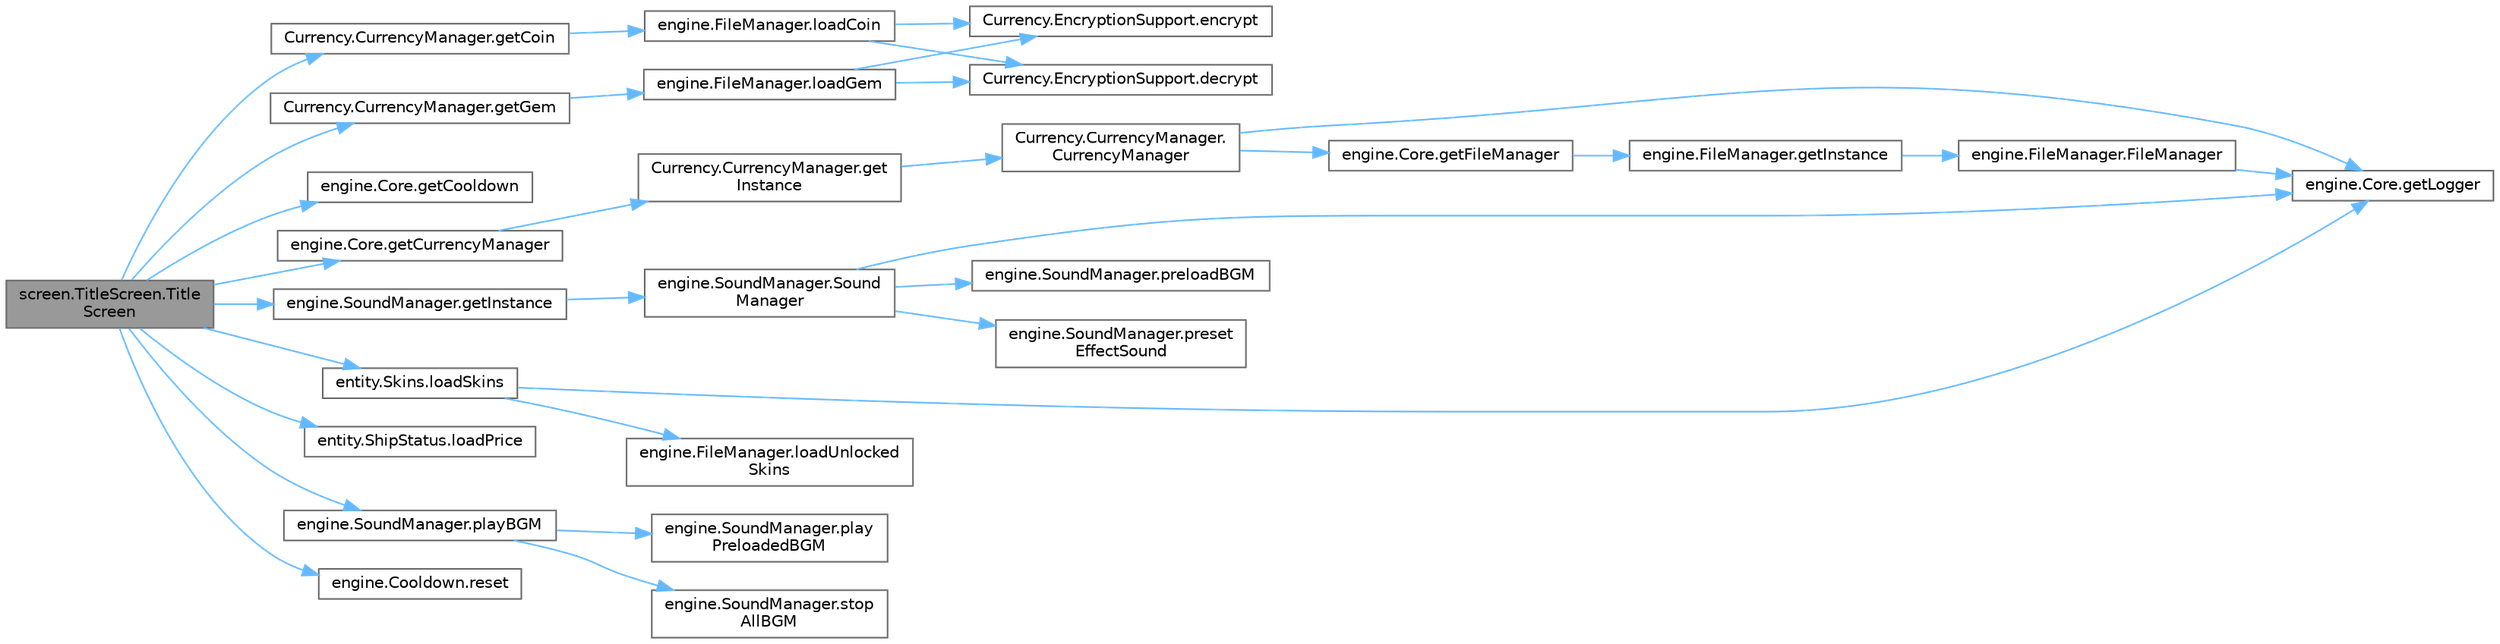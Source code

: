digraph "screen.TitleScreen.TitleScreen"
{
 // LATEX_PDF_SIZE
  bgcolor="transparent";
  edge [fontname=Helvetica,fontsize=10,labelfontname=Helvetica,labelfontsize=10];
  node [fontname=Helvetica,fontsize=10,shape=box,height=0.2,width=0.4];
  rankdir="LR";
  Node1 [id="Node000001",label="screen.TitleScreen.Title\lScreen",height=0.2,width=0.4,color="gray40", fillcolor="grey60", style="filled", fontcolor="black",tooltip="Constructor, establishes the properties of the screen."];
  Node1 -> Node2 [id="edge1_Node000001_Node000002",color="steelblue1",style="solid",tooltip=" "];
  Node2 [id="Node000002",label="Currency.CurrencyManager.getCoin",height=0.2,width=0.4,color="grey40", fillcolor="white", style="filled",URL="$class_currency_1_1_currency_manager.html#ad75a02b614082f8fdef5d7c048ad9d0f",tooltip=" "];
  Node2 -> Node3 [id="edge2_Node000002_Node000003",color="steelblue1",style="solid",tooltip=" "];
  Node3 [id="Node000003",label="engine.FileManager.loadCoin",height=0.2,width=0.4,color="grey40", fillcolor="white", style="filled",URL="$classengine_1_1_file_manager.html#a389ab7fb9ebb7b483d0992a3e845b652",tooltip="Loads user coin from file, and returns current coin."];
  Node3 -> Node4 [id="edge3_Node000003_Node000004",color="steelblue1",style="solid",tooltip=" "];
  Node4 [id="Node000004",label="Currency.EncryptionSupport.decrypt",height=0.2,width=0.4,color="grey40", fillcolor="white", style="filled",URL="$class_currency_1_1_encryption_support.html#aace733246300350ac93d39bf3d251434",tooltip="Performs decryption for a given input."];
  Node3 -> Node5 [id="edge4_Node000003_Node000005",color="steelblue1",style="solid",tooltip=" "];
  Node5 [id="Node000005",label="Currency.EncryptionSupport.encrypt",height=0.2,width=0.4,color="grey40", fillcolor="white", style="filled",URL="$class_currency_1_1_encryption_support.html#ac6690d521e47eaa9de388d6359655779",tooltip="Performs encryption for a given input."];
  Node1 -> Node6 [id="edge5_Node000001_Node000006",color="steelblue1",style="solid",tooltip=" "];
  Node6 [id="Node000006",label="engine.Core.getCooldown",height=0.2,width=0.4,color="grey40", fillcolor="white", style="filled",URL="$classengine_1_1_core.html#a657de8cca4ce42bdd0aab9df62824328",tooltip="Controls creation of new cooldowns."];
  Node1 -> Node7 [id="edge6_Node000001_Node000007",color="steelblue1",style="solid",tooltip=" "];
  Node7 [id="Node000007",label="engine.Core.getCurrencyManager",height=0.2,width=0.4,color="grey40", fillcolor="white", style="filled",URL="$classengine_1_1_core.html#af6af7caff5e9b89c8bf5d801095f726d",tooltip="Controls access to the currency manager."];
  Node7 -> Node8 [id="edge7_Node000007_Node000008",color="steelblue1",style="solid",tooltip=" "];
  Node8 [id="Node000008",label="Currency.CurrencyManager.get\lInstance",height=0.2,width=0.4,color="grey40", fillcolor="white", style="filled",URL="$class_currency_1_1_currency_manager.html#a31c832489fc9cffeeb9a753e3abe3154",tooltip="Returns shared instance of FileManager."];
  Node8 -> Node9 [id="edge8_Node000008_Node000009",color="steelblue1",style="solid",tooltip=" "];
  Node9 [id="Node000009",label="Currency.CurrencyManager.\lCurrencyManager",height=0.2,width=0.4,color="grey40", fillcolor="white", style="filled",URL="$class_currency_1_1_currency_manager.html#a717e788aeda8a1ffde764f7e187b9146",tooltip="private constructor."];
  Node9 -> Node10 [id="edge9_Node000009_Node000010",color="steelblue1",style="solid",tooltip=" "];
  Node10 [id="Node000010",label="engine.Core.getFileManager",height=0.2,width=0.4,color="grey40", fillcolor="white", style="filled",URL="$classengine_1_1_core.html#adb491d93cae178d9f5b8e7d05e2ad8e8",tooltip="Controls access to the file manager."];
  Node10 -> Node11 [id="edge10_Node000010_Node000011",color="steelblue1",style="solid",tooltip=" "];
  Node11 [id="Node000011",label="engine.FileManager.getInstance",height=0.2,width=0.4,color="grey40", fillcolor="white", style="filled",URL="$classengine_1_1_file_manager.html#a7698513523dc07d8c3a5e8f196b77ab0",tooltip="Returns shared instance of FileManager."];
  Node11 -> Node12 [id="edge11_Node000011_Node000012",color="steelblue1",style="solid",tooltip=" "];
  Node12 [id="Node000012",label="engine.FileManager.FileManager",height=0.2,width=0.4,color="grey40", fillcolor="white", style="filled",URL="$classengine_1_1_file_manager.html#afdca4bda43ab44bb37d0f6665f71378a",tooltip="private constructor."];
  Node12 -> Node13 [id="edge12_Node000012_Node000013",color="steelblue1",style="solid",tooltip=" "];
  Node13 [id="Node000013",label="engine.Core.getLogger",height=0.2,width=0.4,color="grey40", fillcolor="white", style="filled",URL="$classengine_1_1_core.html#a89349dea52049be064320358db9412a2",tooltip="Controls access to the logger."];
  Node9 -> Node13 [id="edge13_Node000009_Node000013",color="steelblue1",style="solid",tooltip=" "];
  Node1 -> Node14 [id="edge14_Node000001_Node000014",color="steelblue1",style="solid",tooltip=" "];
  Node14 [id="Node000014",label="Currency.CurrencyManager.getGem",height=0.2,width=0.4,color="grey40", fillcolor="white", style="filled",URL="$class_currency_1_1_currency_manager.html#a6d54c6e9a3450216100977059f13d2be",tooltip=" "];
  Node14 -> Node15 [id="edge15_Node000014_Node000015",color="steelblue1",style="solid",tooltip=" "];
  Node15 [id="Node000015",label="engine.FileManager.loadGem",height=0.2,width=0.4,color="grey40", fillcolor="white", style="filled",URL="$classengine_1_1_file_manager.html#aa1a63106adf5599efd6409ac09ede0f7",tooltip="Loads user gem from file, and returns current gem."];
  Node15 -> Node4 [id="edge16_Node000015_Node000004",color="steelblue1",style="solid",tooltip=" "];
  Node15 -> Node5 [id="edge17_Node000015_Node000005",color="steelblue1",style="solid",tooltip=" "];
  Node1 -> Node16 [id="edge18_Node000001_Node000016",color="steelblue1",style="solid",tooltip=" "];
  Node16 [id="Node000016",label="engine.SoundManager.getInstance",height=0.2,width=0.4,color="grey40", fillcolor="white", style="filled",URL="$classengine_1_1_sound_manager.html#a4e6f0b41bd8568517ad66a9407a77fea",tooltip=" "];
  Node16 -> Node17 [id="edge19_Node000016_Node000017",color="steelblue1",style="solid",tooltip=" "];
  Node17 [id="Node000017",label="engine.SoundManager.Sound\lManager",height=0.2,width=0.4,color="grey40", fillcolor="white", style="filled",URL="$classengine_1_1_sound_manager.html#a18b0e843467737587e1ce3f2d844f4f9",tooltip="Code Description Base: BGM files are stored in res/sound/BGM ES files are stored in res/sound/ES,..."];
  Node17 -> Node13 [id="edge20_Node000017_Node000013",color="steelblue1",style="solid",tooltip=" "];
  Node17 -> Node18 [id="edge21_Node000017_Node000018",color="steelblue1",style="solid",tooltip=" "];
  Node18 [id="Node000018",label="engine.SoundManager.preloadBGM",height=0.2,width=0.4,color="grey40", fillcolor="white", style="filled",URL="$classengine_1_1_sound_manager.html#a6bcd9eaf792c1b87b19a6f6f37f9c4cb",tooltip=" "];
  Node17 -> Node19 [id="edge22_Node000017_Node000019",color="steelblue1",style="solid",tooltip=" "];
  Node19 [id="Node000019",label="engine.SoundManager.preset\lEffectSound",height=0.2,width=0.4,color="grey40", fillcolor="white", style="filled",URL="$classengine_1_1_sound_manager.html#af26c2bfcdc62884f2f9bc521b437905f",tooltip=" "];
  Node1 -> Node20 [id="edge23_Node000001_Node000020",color="steelblue1",style="solid",tooltip=" "];
  Node20 [id="Node000020",label="entity.ShipStatus.loadPrice",height=0.2,width=0.4,color="grey40", fillcolor="white", style="filled",URL="$classentity_1_1_ship_status.html#a82e97149439480a3752520633c9fb797",tooltip=" "];
  Node1 -> Node21 [id="edge24_Node000001_Node000021",color="steelblue1",style="solid",tooltip=" "];
  Node21 [id="Node000021",label="entity.Skins.loadSkins",height=0.2,width=0.4,color="grey40", fillcolor="white", style="filled",URL="$classentity_1_1_skins.html#a4d74e51d92bacab922ba33e3e72aa195",tooltip=" "];
  Node21 -> Node13 [id="edge25_Node000021_Node000013",color="steelblue1",style="solid",tooltip=" "];
  Node21 -> Node22 [id="edge26_Node000021_Node000022",color="steelblue1",style="solid",tooltip=" "];
  Node22 [id="Node000022",label="engine.FileManager.loadUnlocked\lSkins",height=0.2,width=0.4,color="grey40", fillcolor="white", style="filled",URL="$classengine_1_1_file_manager.html#a09869aeb0432445951f88eec7eb484dd",tooltip=" "];
  Node1 -> Node23 [id="edge27_Node000001_Node000023",color="steelblue1",style="solid",tooltip=" "];
  Node23 [id="Node000023",label="engine.SoundManager.playBGM",height=0.2,width=0.4,color="grey40", fillcolor="white", style="filled",URL="$classengine_1_1_sound_manager.html#ad2d4e5d9ec370d01a862b02dcfc11d53",tooltip=" "];
  Node23 -> Node24 [id="edge28_Node000023_Node000024",color="steelblue1",style="solid",tooltip=" "];
  Node24 [id="Node000024",label="engine.SoundManager.play\lPreloadedBGM",height=0.2,width=0.4,color="grey40", fillcolor="white", style="filled",URL="$classengine_1_1_sound_manager.html#a135a306e4319833000eb0096fbe39715",tooltip=" "];
  Node23 -> Node25 [id="edge29_Node000023_Node000025",color="steelblue1",style="solid",tooltip=" "];
  Node25 [id="Node000025",label="engine.SoundManager.stop\lAllBGM",height=0.2,width=0.4,color="grey40", fillcolor="white", style="filled",URL="$classengine_1_1_sound_manager.html#a40790e756b1212611ea34236c06adceb",tooltip=" "];
  Node1 -> Node26 [id="edge30_Node000001_Node000026",color="steelblue1",style="solid",tooltip=" "];
  Node26 [id="Node000026",label="engine.Cooldown.reset",height=0.2,width=0.4,color="grey40", fillcolor="white", style="filled",URL="$classengine_1_1_cooldown.html#abcb3cea769834552c6a81075f5d17dc7",tooltip="Restarts the cooldown."];
}
